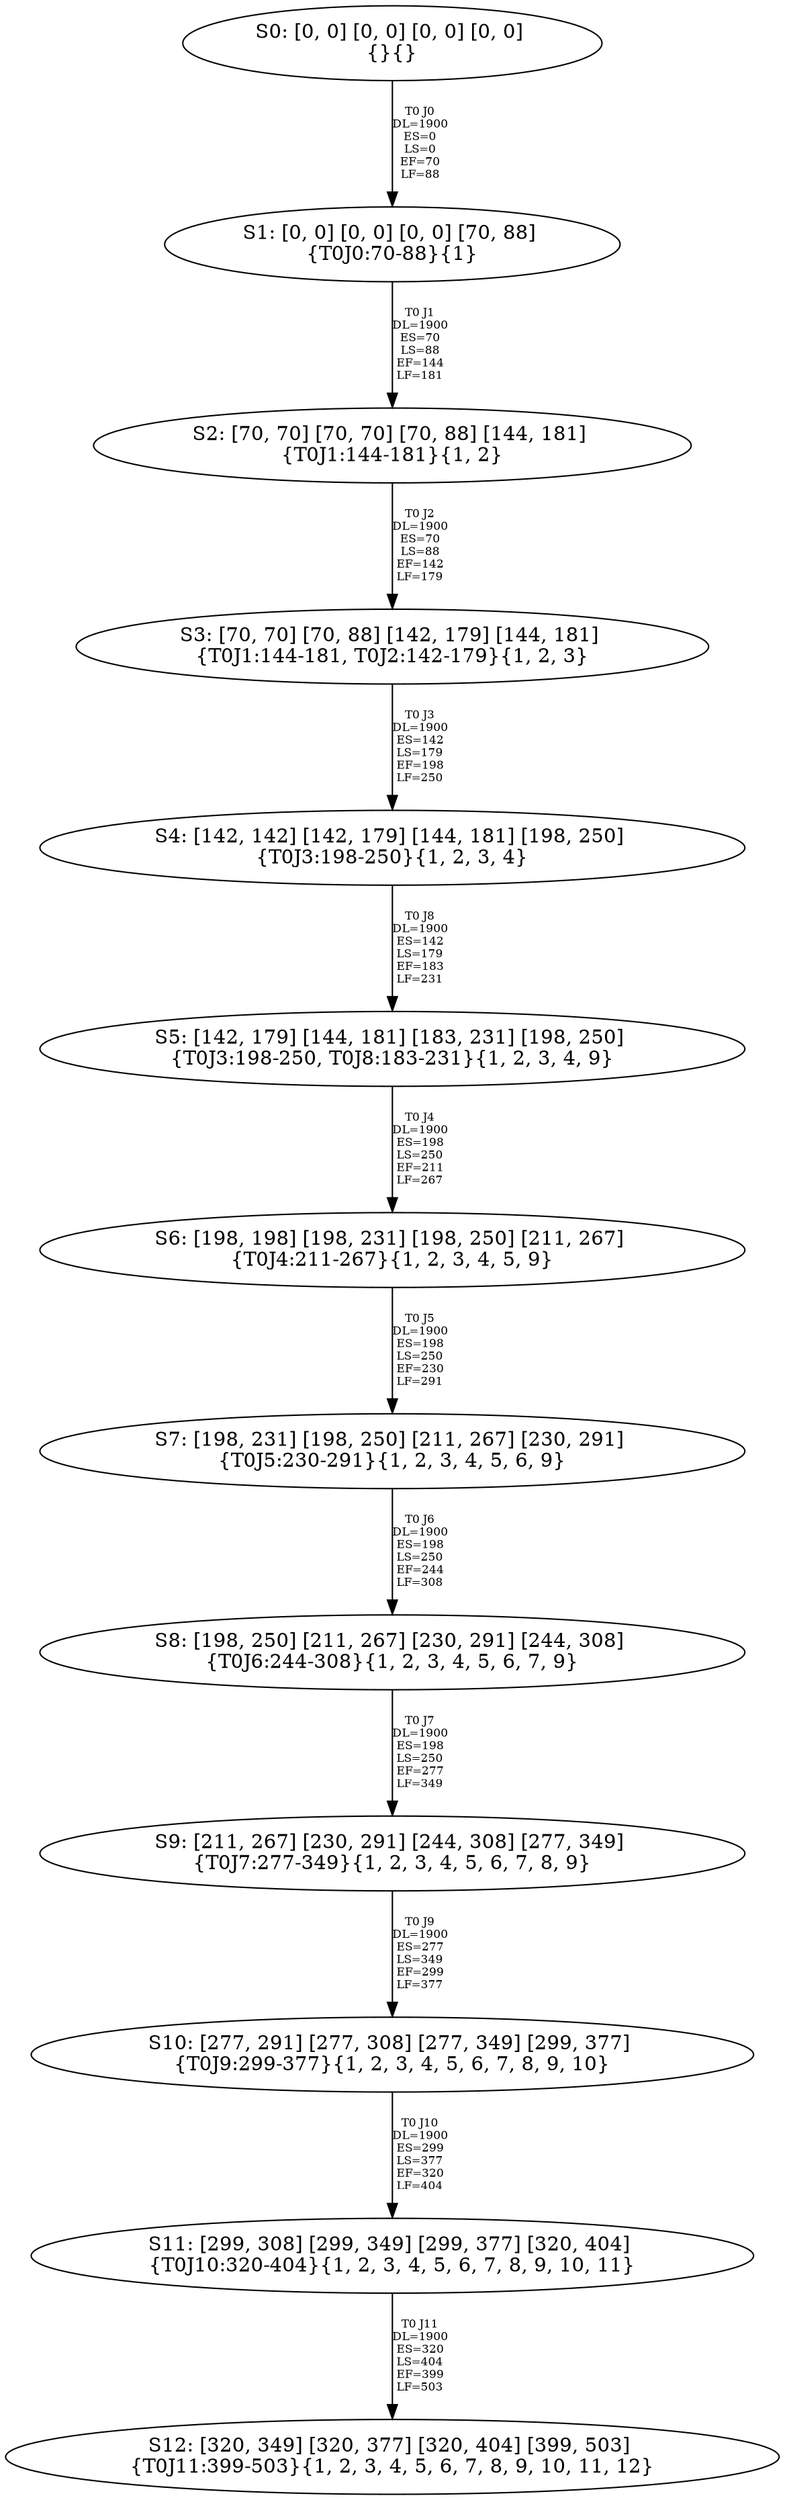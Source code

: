 digraph {
	S0[label="S0: [0, 0] [0, 0] [0, 0] [0, 0] \n{}{}"];
	S1[label="S1: [0, 0] [0, 0] [0, 0] [70, 88] \n{T0J0:70-88}{1}"];
	S2[label="S2: [70, 70] [70, 70] [70, 88] [144, 181] \n{T0J1:144-181}{1, 2}"];
	S3[label="S3: [70, 70] [70, 88] [142, 179] [144, 181] \n{T0J1:144-181, T0J2:142-179}{1, 2, 3}"];
	S4[label="S4: [142, 142] [142, 179] [144, 181] [198, 250] \n{T0J3:198-250}{1, 2, 3, 4}"];
	S5[label="S5: [142, 179] [144, 181] [183, 231] [198, 250] \n{T0J3:198-250, T0J8:183-231}{1, 2, 3, 4, 9}"];
	S6[label="S6: [198, 198] [198, 231] [198, 250] [211, 267] \n{T0J4:211-267}{1, 2, 3, 4, 5, 9}"];
	S7[label="S7: [198, 231] [198, 250] [211, 267] [230, 291] \n{T0J5:230-291}{1, 2, 3, 4, 5, 6, 9}"];
	S8[label="S8: [198, 250] [211, 267] [230, 291] [244, 308] \n{T0J6:244-308}{1, 2, 3, 4, 5, 6, 7, 9}"];
	S9[label="S9: [211, 267] [230, 291] [244, 308] [277, 349] \n{T0J7:277-349}{1, 2, 3, 4, 5, 6, 7, 8, 9}"];
	S10[label="S10: [277, 291] [277, 308] [277, 349] [299, 377] \n{T0J9:299-377}{1, 2, 3, 4, 5, 6, 7, 8, 9, 10}"];
	S11[label="S11: [299, 308] [299, 349] [299, 377] [320, 404] \n{T0J10:320-404}{1, 2, 3, 4, 5, 6, 7, 8, 9, 10, 11}"];
	S12[label="S12: [320, 349] [320, 377] [320, 404] [399, 503] \n{T0J11:399-503}{1, 2, 3, 4, 5, 6, 7, 8, 9, 10, 11, 12}"];
	S0 -> S1[label="T0 J0\nDL=1900\nES=0\nLS=0\nEF=70\nLF=88",fontsize=8];
	S1 -> S2[label="T0 J1\nDL=1900\nES=70\nLS=88\nEF=144\nLF=181",fontsize=8];
	S2 -> S3[label="T0 J2\nDL=1900\nES=70\nLS=88\nEF=142\nLF=179",fontsize=8];
	S3 -> S4[label="T0 J3\nDL=1900\nES=142\nLS=179\nEF=198\nLF=250",fontsize=8];
	S4 -> S5[label="T0 J8\nDL=1900\nES=142\nLS=179\nEF=183\nLF=231",fontsize=8];
	S5 -> S6[label="T0 J4\nDL=1900\nES=198\nLS=250\nEF=211\nLF=267",fontsize=8];
	S6 -> S7[label="T0 J5\nDL=1900\nES=198\nLS=250\nEF=230\nLF=291",fontsize=8];
	S7 -> S8[label="T0 J6\nDL=1900\nES=198\nLS=250\nEF=244\nLF=308",fontsize=8];
	S8 -> S9[label="T0 J7\nDL=1900\nES=198\nLS=250\nEF=277\nLF=349",fontsize=8];
	S9 -> S10[label="T0 J9\nDL=1900\nES=277\nLS=349\nEF=299\nLF=377",fontsize=8];
	S10 -> S11[label="T0 J10\nDL=1900\nES=299\nLS=377\nEF=320\nLF=404",fontsize=8];
	S11 -> S12[label="T0 J11\nDL=1900\nES=320\nLS=404\nEF=399\nLF=503",fontsize=8];
}
